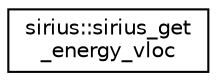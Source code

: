 digraph "Graphical Class Hierarchy"
{
 // INTERACTIVE_SVG=YES
  edge [fontname="Helvetica",fontsize="10",labelfontname="Helvetica",labelfontsize="10"];
  node [fontname="Helvetica",fontsize="10",shape=record];
  rankdir="LR";
  Node1 [label="sirius::sirius_get\l_energy_vloc",height=0.2,width=0.4,color="black", fillcolor="white", style="filled",URL="$interfacesirius_1_1sirius__get__energy__vloc.html"];
}
